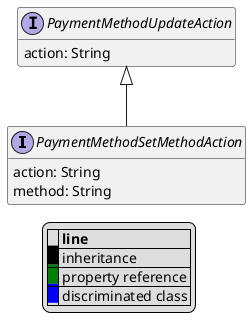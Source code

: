 @startuml

hide empty fields
hide empty methods
legend
|= |= line |
|<back:black>   </back>| inheritance |
|<back:green>   </back>| property reference |
|<back:blue>   </back>| discriminated class |
endlegend
interface PaymentMethodSetMethodAction [[PaymentMethodSetMethodAction.svg]] extends PaymentMethodUpdateAction {
    action: String
    method: String
}
interface PaymentMethodUpdateAction [[PaymentMethodUpdateAction.svg]]  {
    action: String
}





@enduml

